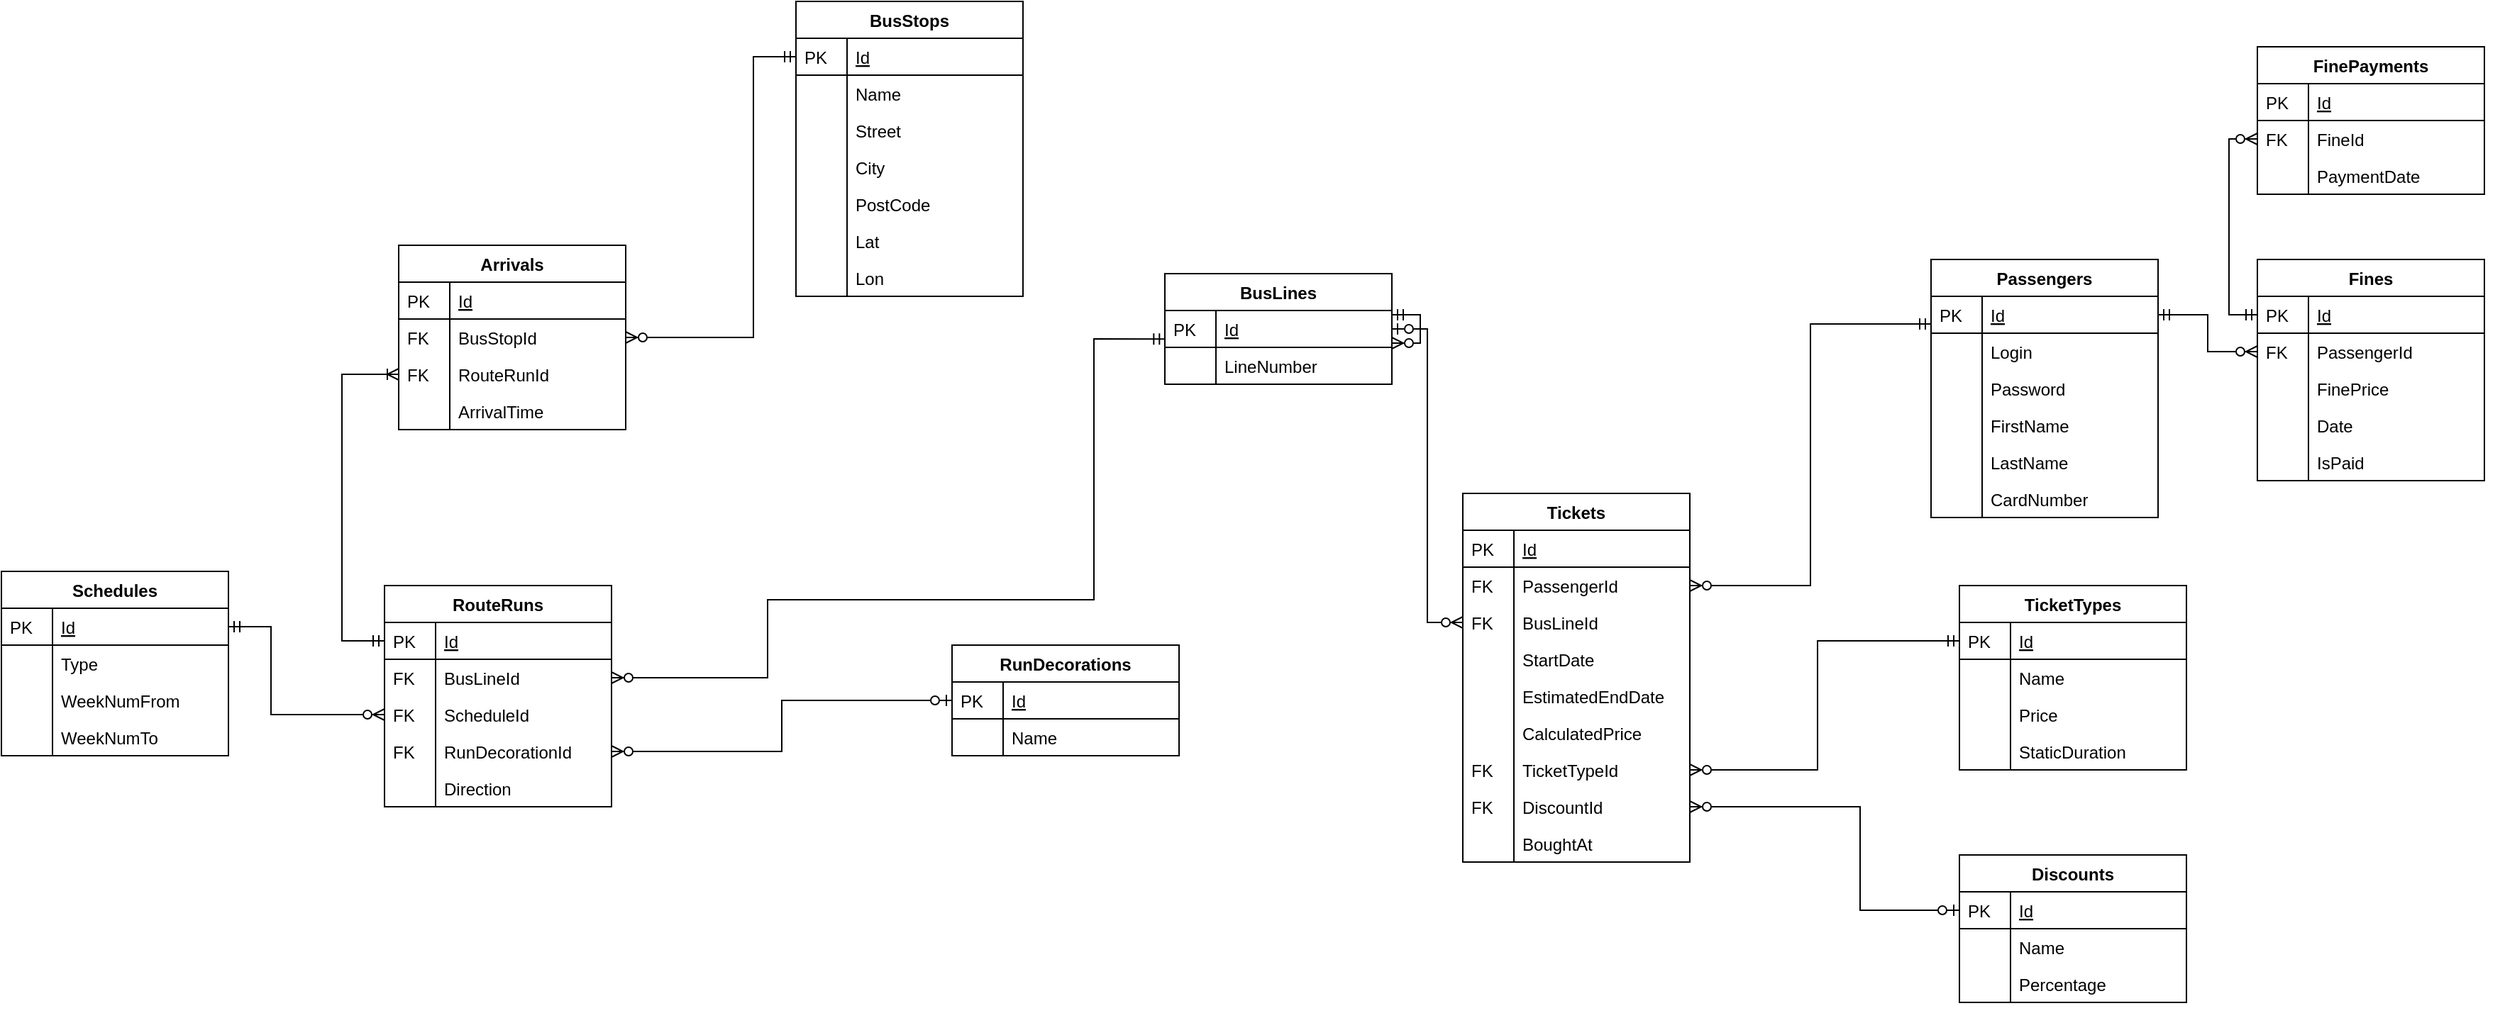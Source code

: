 <mxfile version="13.7.9" type="device"><diagram id="C5RBs43oDa-KdzZeNtuy" name="Page-1"><mxGraphModel dx="2403" dy="556" grid="1" gridSize="10" guides="1" tooltips="1" connect="1" arrows="1" fold="1" page="1" pageScale="1" pageWidth="827" pageHeight="1169" math="0" shadow="0"><root><mxCell id="WIyWlLk6GJQsqaUBKTNV-0"/><mxCell id="WIyWlLk6GJQsqaUBKTNV-1" parent="WIyWlLk6GJQsqaUBKTNV-0"/><mxCell id="3CT32Ncl_n5VlPy6D_CO-69" style="edgeStyle=orthogonalEdgeStyle;rounded=0;orthogonalLoop=1;jettySize=auto;html=1;entryX=1;entryY=0.5;entryDx=0;entryDy=0;endArrow=ERzeroToMany;endFill=1;startArrow=ERmandOne;startFill=0;exitX=0;exitY=0.25;exitDx=0;exitDy=0;" parent="WIyWlLk6GJQsqaUBKTNV-1" source="3CT32Ncl_n5VlPy6D_CO-26" target="3CT32Ncl_n5VlPy6D_CO-56" edge="1"><mxGeometry relative="1" as="geometry"><Array as="points"><mxPoint x="245" y="376"/><mxPoint x="245" y="560"/></Array></mxGeometry></mxCell><mxCell id="3CT32Ncl_n5VlPy6D_CO-26" value="Passengers" style="swimlane;fontStyle=1;childLayout=stackLayout;horizontal=1;startSize=26;horizontalStack=0;resizeParent=1;resizeLast=0;collapsible=1;marginBottom=0;rounded=0;shadow=0;strokeWidth=1;" parent="WIyWlLk6GJQsqaUBKTNV-1" vertex="1"><mxGeometry x="330" y="330" width="160" height="182" as="geometry"><mxRectangle x="260" y="80" width="160" height="26" as="alternateBounds"/></mxGeometry></mxCell><mxCell id="3CT32Ncl_n5VlPy6D_CO-27" value="Id" style="shape=partialRectangle;top=0;left=0;right=0;bottom=1;align=left;verticalAlign=top;fillColor=none;spacingLeft=40;spacingRight=4;overflow=hidden;rotatable=0;points=[[0,0.5],[1,0.5]];portConstraint=eastwest;dropTarget=0;rounded=0;shadow=0;strokeWidth=1;fontStyle=4" parent="3CT32Ncl_n5VlPy6D_CO-26" vertex="1"><mxGeometry y="26" width="160" height="26" as="geometry"/></mxCell><mxCell id="3CT32Ncl_n5VlPy6D_CO-28" value="PK" style="shape=partialRectangle;top=0;left=0;bottom=0;fillColor=none;align=left;verticalAlign=top;spacingLeft=4;spacingRight=4;overflow=hidden;rotatable=0;points=[];portConstraint=eastwest;part=1;" parent="3CT32Ncl_n5VlPy6D_CO-27" vertex="1" connectable="0"><mxGeometry width="36" height="26" as="geometry"/></mxCell><mxCell id="3CT32Ncl_n5VlPy6D_CO-231" value="Login" style="shape=partialRectangle;top=0;left=0;right=0;bottom=0;align=left;verticalAlign=top;fillColor=none;spacingLeft=40;spacingRight=4;overflow=hidden;rotatable=0;points=[[0,0.5],[1,0.5]];portConstraint=eastwest;dropTarget=0;rounded=0;shadow=0;strokeWidth=1;" parent="3CT32Ncl_n5VlPy6D_CO-26" vertex="1"><mxGeometry y="52" width="160" height="26" as="geometry"/></mxCell><mxCell id="3CT32Ncl_n5VlPy6D_CO-232" value="" style="shape=partialRectangle;top=0;left=0;bottom=0;fillColor=none;align=left;verticalAlign=top;spacingLeft=4;spacingRight=4;overflow=hidden;rotatable=0;points=[];portConstraint=eastwest;part=1;" parent="3CT32Ncl_n5VlPy6D_CO-231" vertex="1" connectable="0"><mxGeometry width="36" height="26" as="geometry"/></mxCell><mxCell id="3CT32Ncl_n5VlPy6D_CO-233" value="Password" style="shape=partialRectangle;top=0;left=0;right=0;bottom=0;align=left;verticalAlign=top;fillColor=none;spacingLeft=40;spacingRight=4;overflow=hidden;rotatable=0;points=[[0,0.5],[1,0.5]];portConstraint=eastwest;dropTarget=0;rounded=0;shadow=0;strokeWidth=1;" parent="3CT32Ncl_n5VlPy6D_CO-26" vertex="1"><mxGeometry y="78" width="160" height="26" as="geometry"/></mxCell><mxCell id="3CT32Ncl_n5VlPy6D_CO-234" value="" style="shape=partialRectangle;top=0;left=0;bottom=0;fillColor=none;align=left;verticalAlign=top;spacingLeft=4;spacingRight=4;overflow=hidden;rotatable=0;points=[];portConstraint=eastwest;part=1;" parent="3CT32Ncl_n5VlPy6D_CO-233" vertex="1" connectable="0"><mxGeometry width="36" height="26" as="geometry"/></mxCell><mxCell id="3CT32Ncl_n5VlPy6D_CO-31" value="FirstName" style="shape=partialRectangle;top=0;left=0;right=0;bottom=0;align=left;verticalAlign=top;fillColor=none;spacingLeft=40;spacingRight=4;overflow=hidden;rotatable=0;points=[[0,0.5],[1,0.5]];portConstraint=eastwest;dropTarget=0;rounded=0;shadow=0;strokeWidth=1;" parent="3CT32Ncl_n5VlPy6D_CO-26" vertex="1"><mxGeometry y="104" width="160" height="26" as="geometry"/></mxCell><mxCell id="3CT32Ncl_n5VlPy6D_CO-32" value="" style="shape=partialRectangle;top=0;left=0;bottom=0;fillColor=none;align=left;verticalAlign=top;spacingLeft=4;spacingRight=4;overflow=hidden;rotatable=0;points=[];portConstraint=eastwest;part=1;" parent="3CT32Ncl_n5VlPy6D_CO-31" vertex="1" connectable="0"><mxGeometry width="36" height="26" as="geometry"/></mxCell><mxCell id="3CT32Ncl_n5VlPy6D_CO-33" value="LastName" style="shape=partialRectangle;top=0;left=0;right=0;bottom=0;align=left;verticalAlign=top;fillColor=none;spacingLeft=40;spacingRight=4;overflow=hidden;rotatable=0;points=[[0,0.5],[1,0.5]];portConstraint=eastwest;dropTarget=0;rounded=0;shadow=0;strokeWidth=1;" parent="3CT32Ncl_n5VlPy6D_CO-26" vertex="1"><mxGeometry y="130" width="160" height="26" as="geometry"/></mxCell><mxCell id="3CT32Ncl_n5VlPy6D_CO-34" value="" style="shape=partialRectangle;top=0;left=0;bottom=0;fillColor=none;align=left;verticalAlign=top;spacingLeft=4;spacingRight=4;overflow=hidden;rotatable=0;points=[];portConstraint=eastwest;part=1;" parent="3CT32Ncl_n5VlPy6D_CO-33" vertex="1" connectable="0"><mxGeometry width="36" height="26" as="geometry"/></mxCell><mxCell id="3CT32Ncl_n5VlPy6D_CO-35" value="CardNumber" style="shape=partialRectangle;top=0;left=0;right=0;bottom=0;align=left;verticalAlign=top;fillColor=none;spacingLeft=40;spacingRight=4;overflow=hidden;rotatable=0;points=[[0,0.5],[1,0.5]];portConstraint=eastwest;dropTarget=0;rounded=0;shadow=0;strokeWidth=1;" parent="3CT32Ncl_n5VlPy6D_CO-26" vertex="1"><mxGeometry y="156" width="160" height="26" as="geometry"/></mxCell><mxCell id="3CT32Ncl_n5VlPy6D_CO-36" value="" style="shape=partialRectangle;top=0;left=0;bottom=0;fillColor=none;align=left;verticalAlign=top;spacingLeft=4;spacingRight=4;overflow=hidden;rotatable=0;points=[];portConstraint=eastwest;part=1;" parent="3CT32Ncl_n5VlPy6D_CO-35" vertex="1" connectable="0"><mxGeometry width="36" height="26" as="geometry"/></mxCell><mxCell id="3CT32Ncl_n5VlPy6D_CO-79" style="edgeStyle=orthogonalEdgeStyle;rounded=0;orthogonalLoop=1;jettySize=auto;html=1;entryX=0;entryY=0.5;entryDx=0;entryDy=0;endArrow=ERzeroToMany;endFill=1;startArrow=ERzeroToOne;startFill=1;" parent="WIyWlLk6GJQsqaUBKTNV-1" source="3CT32Ncl_n5VlPy6D_CO-71" target="3CT32Ncl_n5VlPy6D_CO-67" edge="1"><mxGeometry relative="1" as="geometry"/></mxCell><mxCell id="3CT32Ncl_n5VlPy6D_CO-70" value="BusLines" style="swimlane;fontStyle=1;childLayout=stackLayout;horizontal=1;startSize=26;horizontalStack=0;resizeParent=1;resizeLast=0;collapsible=1;marginBottom=0;rounded=0;shadow=0;strokeWidth=1;" parent="WIyWlLk6GJQsqaUBKTNV-1" vertex="1"><mxGeometry x="-210" y="340" width="160" height="78" as="geometry"><mxRectangle x="-210" y="340" width="160" height="26" as="alternateBounds"/></mxGeometry></mxCell><mxCell id="3CT32Ncl_n5VlPy6D_CO-71" value="Id" style="shape=partialRectangle;top=0;left=0;right=0;bottom=1;align=left;verticalAlign=top;fillColor=none;spacingLeft=40;spacingRight=4;overflow=hidden;rotatable=0;points=[[0,0.5],[1,0.5]];portConstraint=eastwest;dropTarget=0;rounded=0;shadow=0;strokeWidth=1;fontStyle=4" parent="3CT32Ncl_n5VlPy6D_CO-70" vertex="1"><mxGeometry y="26" width="160" height="26" as="geometry"/></mxCell><mxCell id="3CT32Ncl_n5VlPy6D_CO-72" value="PK" style="shape=partialRectangle;top=0;left=0;bottom=0;fillColor=none;align=left;verticalAlign=top;spacingLeft=4;spacingRight=4;overflow=hidden;rotatable=0;points=[];portConstraint=eastwest;part=1;" parent="3CT32Ncl_n5VlPy6D_CO-71" vertex="1" connectable="0"><mxGeometry width="36" height="26" as="geometry"/></mxCell><mxCell id="3CT32Ncl_n5VlPy6D_CO-73" value="LineNumber" style="shape=partialRectangle;top=0;left=0;right=0;bottom=0;align=left;verticalAlign=top;fillColor=none;spacingLeft=40;spacingRight=4;overflow=hidden;rotatable=0;points=[[0,0.5],[1,0.5]];portConstraint=eastwest;dropTarget=0;rounded=0;shadow=0;strokeWidth=1;" parent="3CT32Ncl_n5VlPy6D_CO-70" vertex="1"><mxGeometry y="52" width="160" height="26" as="geometry"/></mxCell><mxCell id="3CT32Ncl_n5VlPy6D_CO-74" value="" style="shape=partialRectangle;top=0;left=0;bottom=0;fillColor=none;align=left;verticalAlign=top;spacingLeft=4;spacingRight=4;overflow=hidden;rotatable=0;points=[];portConstraint=eastwest;part=1;" parent="3CT32Ncl_n5VlPy6D_CO-73" vertex="1" connectable="0"><mxGeometry width="36" height="26" as="geometry"/></mxCell><mxCell id="Iw0ufSX9jmeJvoSXbKND-46" style="edgeStyle=orthogonalEdgeStyle;rounded=0;orthogonalLoop=1;jettySize=auto;html=1;startArrow=ERmandOne;startFill=0;endArrow=ERzeroToMany;endFill=1;" edge="1" parent="3CT32Ncl_n5VlPy6D_CO-70" source="3CT32Ncl_n5VlPy6D_CO-71" target="3CT32Ncl_n5VlPy6D_CO-71"><mxGeometry relative="1" as="geometry"/></mxCell><mxCell id="3CT32Ncl_n5VlPy6D_CO-132" style="edgeStyle=orthogonalEdgeStyle;rounded=0;orthogonalLoop=1;jettySize=auto;html=1;startArrow=ERzeroToOne;startFill=1;endArrow=ERzeroToMany;endFill=1;exitX=0;exitY=0.5;exitDx=0;exitDy=0;entryX=1;entryY=0.5;entryDx=0;entryDy=0;" parent="WIyWlLk6GJQsqaUBKTNV-1" source="3CT32Ncl_n5VlPy6D_CO-126" target="3CT32Ncl_n5VlPy6D_CO-123" edge="1"><mxGeometry relative="1" as="geometry"><mxPoint x="230" y="621" as="targetPoint"/><Array as="points"><mxPoint x="280" y="789"/><mxPoint x="280" y="716"/></Array></mxGeometry></mxCell><mxCell id="3CT32Ncl_n5VlPy6D_CO-103" value="Fines" style="swimlane;fontStyle=1;childLayout=stackLayout;horizontal=1;startSize=26;horizontalStack=0;resizeParent=1;resizeLast=0;collapsible=1;marginBottom=0;rounded=0;shadow=0;strokeWidth=1;" parent="WIyWlLk6GJQsqaUBKTNV-1" vertex="1"><mxGeometry x="560" y="330" width="160" height="156" as="geometry"><mxRectangle x="260" y="80" width="160" height="26" as="alternateBounds"/></mxGeometry></mxCell><mxCell id="3CT32Ncl_n5VlPy6D_CO-104" value="Id" style="shape=partialRectangle;top=0;left=0;right=0;bottom=1;align=left;verticalAlign=top;fillColor=none;spacingLeft=40;spacingRight=4;overflow=hidden;rotatable=0;points=[[0,0.5],[1,0.5]];portConstraint=eastwest;dropTarget=0;rounded=0;shadow=0;strokeWidth=1;fontStyle=4" parent="3CT32Ncl_n5VlPy6D_CO-103" vertex="1"><mxGeometry y="26" width="160" height="26" as="geometry"/></mxCell><mxCell id="3CT32Ncl_n5VlPy6D_CO-105" value="PK" style="shape=partialRectangle;top=0;left=0;bottom=0;fillColor=none;align=left;verticalAlign=top;spacingLeft=4;spacingRight=4;overflow=hidden;rotatable=0;points=[];portConstraint=eastwest;part=1;" parent="3CT32Ncl_n5VlPy6D_CO-104" vertex="1" connectable="0"><mxGeometry width="36" height="26" as="geometry"/></mxCell><mxCell id="3CT32Ncl_n5VlPy6D_CO-106" value="PassengerId" style="shape=partialRectangle;top=0;left=0;right=0;bottom=0;align=left;verticalAlign=top;fillColor=none;spacingLeft=40;spacingRight=4;overflow=hidden;rotatable=0;points=[[0,0.5],[1,0.5]];portConstraint=eastwest;dropTarget=0;rounded=0;shadow=0;strokeWidth=1;" parent="3CT32Ncl_n5VlPy6D_CO-103" vertex="1"><mxGeometry y="52" width="160" height="26" as="geometry"/></mxCell><mxCell id="3CT32Ncl_n5VlPy6D_CO-107" value="FK" style="shape=partialRectangle;top=0;left=0;bottom=0;fillColor=none;align=left;verticalAlign=top;spacingLeft=4;spacingRight=4;overflow=hidden;rotatable=0;points=[];portConstraint=eastwest;part=1;" parent="3CT32Ncl_n5VlPy6D_CO-106" vertex="1" connectable="0"><mxGeometry width="36" height="26" as="geometry"/></mxCell><mxCell id="3CT32Ncl_n5VlPy6D_CO-110" value="FinePrice&#10;" style="shape=partialRectangle;top=0;left=0;right=0;bottom=0;align=left;verticalAlign=top;fillColor=none;spacingLeft=40;spacingRight=4;overflow=hidden;rotatable=0;points=[[0,0.5],[1,0.5]];portConstraint=eastwest;dropTarget=0;rounded=0;shadow=0;strokeWidth=1;" parent="3CT32Ncl_n5VlPy6D_CO-103" vertex="1"><mxGeometry y="78" width="160" height="26" as="geometry"/></mxCell><mxCell id="3CT32Ncl_n5VlPy6D_CO-111" value="" style="shape=partialRectangle;top=0;left=0;bottom=0;fillColor=none;align=left;verticalAlign=top;spacingLeft=4;spacingRight=4;overflow=hidden;rotatable=0;points=[];portConstraint=eastwest;part=1;" parent="3CT32Ncl_n5VlPy6D_CO-110" vertex="1" connectable="0"><mxGeometry width="36" height="26" as="geometry"/></mxCell><mxCell id="3CT32Ncl_n5VlPy6D_CO-108" value="Date" style="shape=partialRectangle;top=0;left=0;right=0;bottom=0;align=left;verticalAlign=top;fillColor=none;spacingLeft=40;spacingRight=4;overflow=hidden;rotatable=0;points=[[0,0.5],[1,0.5]];portConstraint=eastwest;dropTarget=0;rounded=0;shadow=0;strokeWidth=1;" parent="3CT32Ncl_n5VlPy6D_CO-103" vertex="1"><mxGeometry y="104" width="160" height="26" as="geometry"/></mxCell><mxCell id="3CT32Ncl_n5VlPy6D_CO-109" value="" style="shape=partialRectangle;top=0;left=0;bottom=0;fillColor=none;align=left;verticalAlign=top;spacingLeft=4;spacingRight=4;overflow=hidden;rotatable=0;points=[];portConstraint=eastwest;part=1;" parent="3CT32Ncl_n5VlPy6D_CO-108" vertex="1" connectable="0"><mxGeometry width="36" height="26" as="geometry"/></mxCell><mxCell id="TB6dyE48SzrQLEd71ZeH-1" value="IsPaid" style="shape=partialRectangle;top=0;left=0;right=0;bottom=0;align=left;verticalAlign=top;fillColor=none;spacingLeft=40;spacingRight=4;overflow=hidden;rotatable=0;points=[[0,0.5],[1,0.5]];portConstraint=eastwest;dropTarget=0;rounded=0;shadow=0;strokeWidth=1;" parent="3CT32Ncl_n5VlPy6D_CO-103" vertex="1"><mxGeometry y="130" width="160" height="26" as="geometry"/></mxCell><mxCell id="TB6dyE48SzrQLEd71ZeH-2" value="" style="shape=partialRectangle;top=0;left=0;bottom=0;fillColor=none;align=left;verticalAlign=top;spacingLeft=4;spacingRight=4;overflow=hidden;rotatable=0;points=[];portConstraint=eastwest;part=1;" parent="TB6dyE48SzrQLEd71ZeH-1" vertex="1" connectable="0"><mxGeometry width="36" height="26" as="geometry"/></mxCell><mxCell id="3CT32Ncl_n5VlPy6D_CO-133" style="edgeStyle=orthogonalEdgeStyle;rounded=0;orthogonalLoop=1;jettySize=auto;html=1;exitX=1;exitY=0.5;exitDx=0;exitDy=0;startArrow=ERmandOne;startFill=0;endArrow=ERzeroToMany;endFill=1;" parent="WIyWlLk6GJQsqaUBKTNV-1" source="3CT32Ncl_n5VlPy6D_CO-27" target="3CT32Ncl_n5VlPy6D_CO-106" edge="1"><mxGeometry relative="1" as="geometry"/></mxCell><mxCell id="3CT32Ncl_n5VlPy6D_CO-244" style="edgeStyle=orthogonalEdgeStyle;rounded=0;orthogonalLoop=1;jettySize=auto;html=1;entryX=1;entryY=0.5;entryDx=0;entryDy=0;startArrow=ERmandOne;startFill=0;endArrow=ERzeroToMany;endFill=1;exitX=0;exitY=0.5;exitDx=0;exitDy=0;" parent="WIyWlLk6GJQsqaUBKTNV-1" source="3CT32Ncl_n5VlPy6D_CO-236" target="3CT32Ncl_n5VlPy6D_CO-60" edge="1"><mxGeometry relative="1" as="geometry"><Array as="points"><mxPoint x="250" y="599"/><mxPoint x="250" y="690"/></Array><mxPoint x="340" y="595" as="sourcePoint"/></mxGeometry></mxCell><mxCell id="3CT32Ncl_n5VlPy6D_CO-271" style="edgeStyle=orthogonalEdgeStyle;rounded=0;orthogonalLoop=1;jettySize=auto;html=1;entryX=0;entryY=0.5;entryDx=0;entryDy=0;startArrow=ERmandOne;startFill=0;endArrow=ERzeroToMany;endFill=1;" parent="WIyWlLk6GJQsqaUBKTNV-1" source="3CT32Ncl_n5VlPy6D_CO-157" target="3CT32Ncl_n5VlPy6D_CO-265" edge="1"><mxGeometry relative="1" as="geometry"><Array as="points"><mxPoint x="-840" y="589"/><mxPoint x="-840" y="651"/></Array></mxGeometry></mxCell><mxCell id="3CT32Ncl_n5VlPy6D_CO-235" value="TicketTypes" style="swimlane;fontStyle=1;childLayout=stackLayout;horizontal=1;startSize=26;horizontalStack=0;resizeParent=1;resizeLast=0;collapsible=1;marginBottom=0;rounded=0;shadow=0;strokeWidth=1;" parent="WIyWlLk6GJQsqaUBKTNV-1" vertex="1"><mxGeometry x="350" y="560" width="160" height="130" as="geometry"><mxRectangle x="260" y="80" width="160" height="26" as="alternateBounds"/></mxGeometry></mxCell><mxCell id="3CT32Ncl_n5VlPy6D_CO-236" value="Id" style="shape=partialRectangle;top=0;left=0;right=0;bottom=1;align=left;verticalAlign=top;fillColor=none;spacingLeft=40;spacingRight=4;overflow=hidden;rotatable=0;points=[[0,0.5],[1,0.5]];portConstraint=eastwest;dropTarget=0;rounded=0;shadow=0;strokeWidth=1;fontStyle=4" parent="3CT32Ncl_n5VlPy6D_CO-235" vertex="1"><mxGeometry y="26" width="160" height="26" as="geometry"/></mxCell><mxCell id="3CT32Ncl_n5VlPy6D_CO-237" value="PK" style="shape=partialRectangle;top=0;left=0;bottom=0;fillColor=none;align=left;verticalAlign=top;spacingLeft=4;spacingRight=4;overflow=hidden;rotatable=0;points=[];portConstraint=eastwest;part=1;" parent="3CT32Ncl_n5VlPy6D_CO-236" vertex="1" connectable="0"><mxGeometry width="36" height="26" as="geometry"/></mxCell><mxCell id="3CT32Ncl_n5VlPy6D_CO-238" value="Name" style="shape=partialRectangle;top=0;left=0;right=0;bottom=0;align=left;verticalAlign=top;fillColor=none;spacingLeft=40;spacingRight=4;overflow=hidden;rotatable=0;points=[[0,0.5],[1,0.5]];portConstraint=eastwest;dropTarget=0;rounded=0;shadow=0;strokeWidth=1;" parent="3CT32Ncl_n5VlPy6D_CO-235" vertex="1"><mxGeometry y="52" width="160" height="26" as="geometry"/></mxCell><mxCell id="3CT32Ncl_n5VlPy6D_CO-239" value="" style="shape=partialRectangle;top=0;left=0;bottom=0;fillColor=none;align=left;verticalAlign=top;spacingLeft=4;spacingRight=4;overflow=hidden;rotatable=0;points=[];portConstraint=eastwest;part=1;" parent="3CT32Ncl_n5VlPy6D_CO-238" vertex="1" connectable="0"><mxGeometry width="36" height="26" as="geometry"/></mxCell><mxCell id="3CT32Ncl_n5VlPy6D_CO-240" value="Price" style="shape=partialRectangle;top=0;left=0;right=0;bottom=0;align=left;verticalAlign=top;fillColor=none;spacingLeft=40;spacingRight=4;overflow=hidden;rotatable=0;points=[[0,0.5],[1,0.5]];portConstraint=eastwest;dropTarget=0;rounded=0;shadow=0;strokeWidth=1;" parent="3CT32Ncl_n5VlPy6D_CO-235" vertex="1"><mxGeometry y="78" width="160" height="26" as="geometry"/></mxCell><mxCell id="3CT32Ncl_n5VlPy6D_CO-241" value="" style="shape=partialRectangle;top=0;left=0;bottom=0;fillColor=none;align=left;verticalAlign=top;spacingLeft=4;spacingRight=4;overflow=hidden;rotatable=0;points=[];portConstraint=eastwest;part=1;" parent="3CT32Ncl_n5VlPy6D_CO-240" vertex="1" connectable="0"><mxGeometry width="36" height="26" as="geometry"/></mxCell><mxCell id="rkx1pmX0wzw681qJfFV9-4" value="StaticDuration" style="shape=partialRectangle;top=0;left=0;right=0;bottom=0;align=left;verticalAlign=top;fillColor=none;spacingLeft=40;spacingRight=4;overflow=hidden;rotatable=0;points=[[0,0.5],[1,0.5]];portConstraint=eastwest;dropTarget=0;rounded=0;shadow=0;strokeWidth=1;" parent="3CT32Ncl_n5VlPy6D_CO-235" vertex="1"><mxGeometry y="104" width="160" height="26" as="geometry"/></mxCell><mxCell id="rkx1pmX0wzw681qJfFV9-5" value="" style="shape=partialRectangle;top=0;left=0;bottom=0;fillColor=none;align=left;verticalAlign=top;spacingLeft=4;spacingRight=4;overflow=hidden;rotatable=0;points=[];portConstraint=eastwest;part=1;" parent="rkx1pmX0wzw681qJfFV9-4" vertex="1" connectable="0"><mxGeometry width="36" height="26" as="geometry"/></mxCell><mxCell id="3CT32Ncl_n5VlPy6D_CO-141" value="BusStops" style="swimlane;fontStyle=1;childLayout=stackLayout;horizontal=1;startSize=26;horizontalStack=0;resizeParent=1;resizeLast=0;collapsible=1;marginBottom=0;rounded=0;shadow=0;strokeWidth=1;" parent="WIyWlLk6GJQsqaUBKTNV-1" vertex="1"><mxGeometry x="-470" y="148" width="160" height="208" as="geometry"><mxRectangle x="260" y="80" width="160" height="26" as="alternateBounds"/></mxGeometry></mxCell><mxCell id="3CT32Ncl_n5VlPy6D_CO-142" value="Id" style="shape=partialRectangle;top=0;left=0;right=0;bottom=1;align=left;verticalAlign=top;fillColor=none;spacingLeft=40;spacingRight=4;overflow=hidden;rotatable=0;points=[[0,0.5],[1,0.5]];portConstraint=eastwest;dropTarget=0;rounded=0;shadow=0;strokeWidth=1;fontStyle=4" parent="3CT32Ncl_n5VlPy6D_CO-141" vertex="1"><mxGeometry y="26" width="160" height="26" as="geometry"/></mxCell><mxCell id="3CT32Ncl_n5VlPy6D_CO-143" value="PK" style="shape=partialRectangle;top=0;left=0;bottom=0;fillColor=none;align=left;verticalAlign=top;spacingLeft=4;spacingRight=4;overflow=hidden;rotatable=0;points=[];portConstraint=eastwest;part=1;" parent="3CT32Ncl_n5VlPy6D_CO-142" vertex="1" connectable="0"><mxGeometry width="36" height="26" as="geometry"/></mxCell><mxCell id="3CT32Ncl_n5VlPy6D_CO-144" value="Name" style="shape=partialRectangle;top=0;left=0;right=0;bottom=0;align=left;verticalAlign=top;fillColor=none;spacingLeft=40;spacingRight=4;overflow=hidden;rotatable=0;points=[[0,0.5],[1,0.5]];portConstraint=eastwest;dropTarget=0;rounded=0;shadow=0;strokeWidth=1;" parent="3CT32Ncl_n5VlPy6D_CO-141" vertex="1"><mxGeometry y="52" width="160" height="26" as="geometry"/></mxCell><mxCell id="3CT32Ncl_n5VlPy6D_CO-145" value="" style="shape=partialRectangle;top=0;left=0;bottom=0;fillColor=none;align=left;verticalAlign=top;spacingLeft=4;spacingRight=4;overflow=hidden;rotatable=0;points=[];portConstraint=eastwest;part=1;" parent="3CT32Ncl_n5VlPy6D_CO-144" vertex="1" connectable="0"><mxGeometry width="36" height="26" as="geometry"/></mxCell><mxCell id="3CT32Ncl_n5VlPy6D_CO-229" value="Street" style="shape=partialRectangle;top=0;left=0;right=0;bottom=0;align=left;verticalAlign=top;fillColor=none;spacingLeft=40;spacingRight=4;overflow=hidden;rotatable=0;points=[[0,0.5],[1,0.5]];portConstraint=eastwest;dropTarget=0;rounded=0;shadow=0;strokeWidth=1;" parent="3CT32Ncl_n5VlPy6D_CO-141" vertex="1"><mxGeometry y="78" width="160" height="26" as="geometry"/></mxCell><mxCell id="3CT32Ncl_n5VlPy6D_CO-230" value="" style="shape=partialRectangle;top=0;left=0;bottom=0;fillColor=none;align=left;verticalAlign=top;spacingLeft=4;spacingRight=4;overflow=hidden;rotatable=0;points=[];portConstraint=eastwest;part=1;" parent="3CT32Ncl_n5VlPy6D_CO-229" vertex="1" connectable="0"><mxGeometry width="36" height="26" as="geometry"/></mxCell><mxCell id="3CT32Ncl_n5VlPy6D_CO-146" value="City" style="shape=partialRectangle;top=0;left=0;right=0;bottom=0;align=left;verticalAlign=top;fillColor=none;spacingLeft=40;spacingRight=4;overflow=hidden;rotatable=0;points=[[0,0.5],[1,0.5]];portConstraint=eastwest;dropTarget=0;rounded=0;shadow=0;strokeWidth=1;" parent="3CT32Ncl_n5VlPy6D_CO-141" vertex="1"><mxGeometry y="104" width="160" height="26" as="geometry"/></mxCell><mxCell id="3CT32Ncl_n5VlPy6D_CO-147" value="" style="shape=partialRectangle;top=0;left=0;bottom=0;fillColor=none;align=left;verticalAlign=top;spacingLeft=4;spacingRight=4;overflow=hidden;rotatable=0;points=[];portConstraint=eastwest;part=1;" parent="3CT32Ncl_n5VlPy6D_CO-146" vertex="1" connectable="0"><mxGeometry width="36" height="26" as="geometry"/></mxCell><mxCell id="3CT32Ncl_n5VlPy6D_CO-150" value="PostCode" style="shape=partialRectangle;top=0;left=0;right=0;bottom=0;align=left;verticalAlign=top;fillColor=none;spacingLeft=40;spacingRight=4;overflow=hidden;rotatable=0;points=[[0,0.5],[1,0.5]];portConstraint=eastwest;dropTarget=0;rounded=0;shadow=0;strokeWidth=1;" parent="3CT32Ncl_n5VlPy6D_CO-141" vertex="1"><mxGeometry y="130" width="160" height="26" as="geometry"/></mxCell><mxCell id="3CT32Ncl_n5VlPy6D_CO-151" value="" style="shape=partialRectangle;top=0;left=0;bottom=0;fillColor=none;align=left;verticalAlign=top;spacingLeft=4;spacingRight=4;overflow=hidden;rotatable=0;points=[];portConstraint=eastwest;part=1;" parent="3CT32Ncl_n5VlPy6D_CO-150" vertex="1" connectable="0"><mxGeometry width="36" height="26" as="geometry"/></mxCell><mxCell id="3CT32Ncl_n5VlPy6D_CO-152" value="Lat" style="shape=partialRectangle;top=0;left=0;right=0;bottom=0;align=left;verticalAlign=top;fillColor=none;spacingLeft=40;spacingRight=4;overflow=hidden;rotatable=0;points=[[0,0.5],[1,0.5]];portConstraint=eastwest;dropTarget=0;rounded=0;shadow=0;strokeWidth=1;" parent="3CT32Ncl_n5VlPy6D_CO-141" vertex="1"><mxGeometry y="156" width="160" height="26" as="geometry"/></mxCell><mxCell id="3CT32Ncl_n5VlPy6D_CO-153" value="" style="shape=partialRectangle;top=0;left=0;bottom=0;fillColor=none;align=left;verticalAlign=top;spacingLeft=4;spacingRight=4;overflow=hidden;rotatable=0;points=[];portConstraint=eastwest;part=1;" parent="3CT32Ncl_n5VlPy6D_CO-152" vertex="1" connectable="0"><mxGeometry width="36" height="26" as="geometry"/></mxCell><mxCell id="3CT32Ncl_n5VlPy6D_CO-154" value="Lon" style="shape=partialRectangle;top=0;left=0;right=0;bottom=0;align=left;verticalAlign=top;fillColor=none;spacingLeft=40;spacingRight=4;overflow=hidden;rotatable=0;points=[[0,0.5],[1,0.5]];portConstraint=eastwest;dropTarget=0;rounded=0;shadow=0;strokeWidth=1;" parent="3CT32Ncl_n5VlPy6D_CO-141" vertex="1"><mxGeometry y="182" width="160" height="26" as="geometry"/></mxCell><mxCell id="3CT32Ncl_n5VlPy6D_CO-155" value="" style="shape=partialRectangle;top=0;left=0;bottom=0;fillColor=none;align=left;verticalAlign=top;spacingLeft=4;spacingRight=4;overflow=hidden;rotatable=0;points=[];portConstraint=eastwest;part=1;" parent="3CT32Ncl_n5VlPy6D_CO-154" vertex="1" connectable="0"><mxGeometry width="36" height="26" as="geometry"/></mxCell><mxCell id="3CT32Ncl_n5VlPy6D_CO-125" value="Discounts" style="swimlane;fontStyle=1;childLayout=stackLayout;horizontal=1;startSize=26;horizontalStack=0;resizeParent=1;resizeLast=0;collapsible=1;marginBottom=0;rounded=0;shadow=0;strokeWidth=1;" parent="WIyWlLk6GJQsqaUBKTNV-1" vertex="1"><mxGeometry x="350" y="750" width="160" height="104" as="geometry"><mxRectangle x="260" y="80" width="160" height="26" as="alternateBounds"/></mxGeometry></mxCell><mxCell id="3CT32Ncl_n5VlPy6D_CO-126" value="Id" style="shape=partialRectangle;top=0;left=0;right=0;bottom=1;align=left;verticalAlign=top;fillColor=none;spacingLeft=40;spacingRight=4;overflow=hidden;rotatable=0;points=[[0,0.5],[1,0.5]];portConstraint=eastwest;dropTarget=0;rounded=0;shadow=0;strokeWidth=1;fontStyle=4" parent="3CT32Ncl_n5VlPy6D_CO-125" vertex="1"><mxGeometry y="26" width="160" height="26" as="geometry"/></mxCell><mxCell id="3CT32Ncl_n5VlPy6D_CO-127" value="PK" style="shape=partialRectangle;top=0;left=0;bottom=0;fillColor=none;align=left;verticalAlign=top;spacingLeft=4;spacingRight=4;overflow=hidden;rotatable=0;points=[];portConstraint=eastwest;part=1;" parent="3CT32Ncl_n5VlPy6D_CO-126" vertex="1" connectable="0"><mxGeometry width="36" height="26" as="geometry"/></mxCell><mxCell id="3CT32Ncl_n5VlPy6D_CO-128" value="Name" style="shape=partialRectangle;top=0;left=0;right=0;bottom=0;align=left;verticalAlign=top;fillColor=none;spacingLeft=40;spacingRight=4;overflow=hidden;rotatable=0;points=[[0,0.5],[1,0.5]];portConstraint=eastwest;dropTarget=0;rounded=0;shadow=0;strokeWidth=1;" parent="3CT32Ncl_n5VlPy6D_CO-125" vertex="1"><mxGeometry y="52" width="160" height="26" as="geometry"/></mxCell><mxCell id="3CT32Ncl_n5VlPy6D_CO-129" value="" style="shape=partialRectangle;top=0;left=0;bottom=0;fillColor=none;align=left;verticalAlign=top;spacingLeft=4;spacingRight=4;overflow=hidden;rotatable=0;points=[];portConstraint=eastwest;part=1;" parent="3CT32Ncl_n5VlPy6D_CO-128" vertex="1" connectable="0"><mxGeometry width="36" height="26" as="geometry"/></mxCell><mxCell id="3CT32Ncl_n5VlPy6D_CO-130" value="Percentage" style="shape=partialRectangle;top=0;left=0;right=0;bottom=0;align=left;verticalAlign=top;fillColor=none;spacingLeft=40;spacingRight=4;overflow=hidden;rotatable=0;points=[[0,0.5],[1,0.5]];portConstraint=eastwest;dropTarget=0;rounded=0;shadow=0;strokeWidth=1;" parent="3CT32Ncl_n5VlPy6D_CO-125" vertex="1"><mxGeometry y="78" width="160" height="26" as="geometry"/></mxCell><mxCell id="3CT32Ncl_n5VlPy6D_CO-131" value="" style="shape=partialRectangle;top=0;left=0;bottom=0;fillColor=none;align=left;verticalAlign=top;spacingLeft=4;spacingRight=4;overflow=hidden;rotatable=0;points=[];portConstraint=eastwest;part=1;" parent="3CT32Ncl_n5VlPy6D_CO-130" vertex="1" connectable="0"><mxGeometry width="36" height="26" as="geometry"/></mxCell><mxCell id="3CT32Ncl_n5VlPy6D_CO-258" value="RouteRuns" style="swimlane;fontStyle=1;childLayout=stackLayout;horizontal=1;startSize=26;horizontalStack=0;resizeParent=1;resizeLast=0;collapsible=1;marginBottom=0;rounded=0;shadow=0;strokeWidth=1;" parent="WIyWlLk6GJQsqaUBKTNV-1" vertex="1"><mxGeometry x="-760" y="560" width="160" height="156" as="geometry"><mxRectangle x="260" y="80" width="160" height="26" as="alternateBounds"/></mxGeometry></mxCell><mxCell id="3CT32Ncl_n5VlPy6D_CO-259" value="Id" style="shape=partialRectangle;top=0;left=0;right=0;bottom=1;align=left;verticalAlign=top;fillColor=none;spacingLeft=40;spacingRight=4;overflow=hidden;rotatable=0;points=[[0,0.5],[1,0.5]];portConstraint=eastwest;dropTarget=0;rounded=0;shadow=0;strokeWidth=1;fontStyle=4" parent="3CT32Ncl_n5VlPy6D_CO-258" vertex="1"><mxGeometry y="26" width="160" height="26" as="geometry"/></mxCell><mxCell id="3CT32Ncl_n5VlPy6D_CO-260" value="PK" style="shape=partialRectangle;top=0;left=0;bottom=0;fillColor=none;align=left;verticalAlign=top;spacingLeft=4;spacingRight=4;overflow=hidden;rotatable=0;points=[];portConstraint=eastwest;part=1;" parent="3CT32Ncl_n5VlPy6D_CO-259" vertex="1" connectable="0"><mxGeometry width="36" height="26" as="geometry"/></mxCell><mxCell id="3CT32Ncl_n5VlPy6D_CO-263" value="BusLineId" style="shape=partialRectangle;top=0;left=0;right=0;bottom=0;align=left;verticalAlign=top;fillColor=none;spacingLeft=40;spacingRight=4;overflow=hidden;rotatable=0;points=[[0,0.5],[1,0.5]];portConstraint=eastwest;dropTarget=0;rounded=0;shadow=0;strokeWidth=1;" parent="3CT32Ncl_n5VlPy6D_CO-258" vertex="1"><mxGeometry y="52" width="160" height="26" as="geometry"/></mxCell><mxCell id="3CT32Ncl_n5VlPy6D_CO-264" value="FK" style="shape=partialRectangle;top=0;left=0;bottom=0;fillColor=none;align=left;verticalAlign=top;spacingLeft=4;spacingRight=4;overflow=hidden;rotatable=0;points=[];portConstraint=eastwest;part=1;" parent="3CT32Ncl_n5VlPy6D_CO-263" vertex="1" connectable="0"><mxGeometry width="36" height="26" as="geometry"/></mxCell><mxCell id="3CT32Ncl_n5VlPy6D_CO-265" value="ScheduleId" style="shape=partialRectangle;top=0;left=0;right=0;bottom=0;align=left;verticalAlign=top;fillColor=none;spacingLeft=40;spacingRight=4;overflow=hidden;rotatable=0;points=[[0,0.5],[1,0.5]];portConstraint=eastwest;dropTarget=0;rounded=0;shadow=0;strokeWidth=1;" parent="3CT32Ncl_n5VlPy6D_CO-258" vertex="1"><mxGeometry y="78" width="160" height="26" as="geometry"/></mxCell><mxCell id="3CT32Ncl_n5VlPy6D_CO-266" value="FK" style="shape=partialRectangle;top=0;left=0;bottom=0;fillColor=none;align=left;verticalAlign=top;spacingLeft=4;spacingRight=4;overflow=hidden;rotatable=0;points=[];portConstraint=eastwest;part=1;" parent="3CT32Ncl_n5VlPy6D_CO-265" vertex="1" connectable="0"><mxGeometry width="36" height="26" as="geometry"/></mxCell><mxCell id="P6YReSgCxGrfEFdcJsgF-0" value="RunDecorationId" style="shape=partialRectangle;top=0;left=0;right=0;bottom=0;align=left;verticalAlign=top;fillColor=none;spacingLeft=40;spacingRight=4;overflow=hidden;rotatable=0;points=[[0,0.5],[1,0.5]];portConstraint=eastwest;dropTarget=0;rounded=0;shadow=0;strokeWidth=1;" parent="3CT32Ncl_n5VlPy6D_CO-258" vertex="1"><mxGeometry y="104" width="160" height="26" as="geometry"/></mxCell><mxCell id="P6YReSgCxGrfEFdcJsgF-1" value="FK" style="shape=partialRectangle;top=0;left=0;bottom=0;fillColor=none;align=left;verticalAlign=top;spacingLeft=4;spacingRight=4;overflow=hidden;rotatable=0;points=[];portConstraint=eastwest;part=1;" parent="P6YReSgCxGrfEFdcJsgF-0" vertex="1" connectable="0"><mxGeometry width="36" height="26" as="geometry"/></mxCell><mxCell id="Iw0ufSX9jmeJvoSXbKND-47" value="Direction" style="shape=partialRectangle;top=0;left=0;right=0;bottom=0;align=left;verticalAlign=top;fillColor=none;spacingLeft=40;spacingRight=4;overflow=hidden;rotatable=0;points=[[0,0.5],[1,0.5]];portConstraint=eastwest;dropTarget=0;rounded=0;shadow=0;strokeWidth=1;" vertex="1" parent="3CT32Ncl_n5VlPy6D_CO-258"><mxGeometry y="130" width="160" height="26" as="geometry"/></mxCell><mxCell id="Iw0ufSX9jmeJvoSXbKND-48" value="" style="shape=partialRectangle;top=0;left=0;bottom=0;fillColor=none;align=left;verticalAlign=top;spacingLeft=4;spacingRight=4;overflow=hidden;rotatable=0;points=[];portConstraint=eastwest;part=1;" vertex="1" connectable="0" parent="Iw0ufSX9jmeJvoSXbKND-47"><mxGeometry width="36" height="26" as="geometry"/></mxCell><mxCell id="3CT32Ncl_n5VlPy6D_CO-156" value="Schedules" style="swimlane;fontStyle=1;childLayout=stackLayout;horizontal=1;startSize=26;horizontalStack=0;resizeParent=1;resizeLast=0;collapsible=1;marginBottom=0;rounded=0;shadow=0;strokeWidth=1;" parent="WIyWlLk6GJQsqaUBKTNV-1" vertex="1"><mxGeometry x="-1030" y="550" width="160" height="130" as="geometry"><mxRectangle x="260" y="80" width="160" height="26" as="alternateBounds"/></mxGeometry></mxCell><mxCell id="3CT32Ncl_n5VlPy6D_CO-157" value="Id" style="shape=partialRectangle;top=0;left=0;right=0;bottom=1;align=left;verticalAlign=top;fillColor=none;spacingLeft=40;spacingRight=4;overflow=hidden;rotatable=0;points=[[0,0.5],[1,0.5]];portConstraint=eastwest;dropTarget=0;rounded=0;shadow=0;strokeWidth=1;fontStyle=4" parent="3CT32Ncl_n5VlPy6D_CO-156" vertex="1"><mxGeometry y="26" width="160" height="26" as="geometry"/></mxCell><mxCell id="3CT32Ncl_n5VlPy6D_CO-158" value="PK" style="shape=partialRectangle;top=0;left=0;bottom=0;fillColor=none;align=left;verticalAlign=top;spacingLeft=4;spacingRight=4;overflow=hidden;rotatable=0;points=[];portConstraint=eastwest;part=1;" parent="3CT32Ncl_n5VlPy6D_CO-157" vertex="1" connectable="0"><mxGeometry width="36" height="26" as="geometry"/></mxCell><mxCell id="3CT32Ncl_n5VlPy6D_CO-159" value="Type" style="shape=partialRectangle;top=0;left=0;right=0;bottom=0;align=left;verticalAlign=top;fillColor=none;spacingLeft=40;spacingRight=4;overflow=hidden;rotatable=0;points=[[0,0.5],[1,0.5]];portConstraint=eastwest;dropTarget=0;rounded=0;shadow=0;strokeWidth=1;" parent="3CT32Ncl_n5VlPy6D_CO-156" vertex="1"><mxGeometry y="52" width="160" height="26" as="geometry"/></mxCell><mxCell id="3CT32Ncl_n5VlPy6D_CO-160" value="" style="shape=partialRectangle;top=0;left=0;bottom=0;fillColor=none;align=left;verticalAlign=top;spacingLeft=4;spacingRight=4;overflow=hidden;rotatable=0;points=[];portConstraint=eastwest;part=1;" parent="3CT32Ncl_n5VlPy6D_CO-159" vertex="1" connectable="0"><mxGeometry width="36" height="26" as="geometry"/></mxCell><mxCell id="3gA8swNkuxU0QwmYmpCL-0" value="WeekNumFrom" style="shape=partialRectangle;top=0;left=0;right=0;bottom=0;align=left;verticalAlign=top;fillColor=none;spacingLeft=40;spacingRight=4;overflow=hidden;rotatable=0;points=[[0,0.5],[1,0.5]];portConstraint=eastwest;dropTarget=0;rounded=0;shadow=0;strokeWidth=1;" parent="3CT32Ncl_n5VlPy6D_CO-156" vertex="1"><mxGeometry y="78" width="160" height="26" as="geometry"/></mxCell><mxCell id="3gA8swNkuxU0QwmYmpCL-1" value="" style="shape=partialRectangle;top=0;left=0;bottom=0;fillColor=none;align=left;verticalAlign=top;spacingLeft=4;spacingRight=4;overflow=hidden;rotatable=0;points=[];portConstraint=eastwest;part=1;" parent="3gA8swNkuxU0QwmYmpCL-0" vertex="1" connectable="0"><mxGeometry width="36" height="26" as="geometry"/></mxCell><mxCell id="3gA8swNkuxU0QwmYmpCL-2" value="WeekNumTo" style="shape=partialRectangle;top=0;left=0;right=0;bottom=0;align=left;verticalAlign=top;fillColor=none;spacingLeft=40;spacingRight=4;overflow=hidden;rotatable=0;points=[[0,0.5],[1,0.5]];portConstraint=eastwest;dropTarget=0;rounded=0;shadow=0;strokeWidth=1;" parent="3CT32Ncl_n5VlPy6D_CO-156" vertex="1"><mxGeometry y="104" width="160" height="26" as="geometry"/></mxCell><mxCell id="3gA8swNkuxU0QwmYmpCL-3" value="" style="shape=partialRectangle;top=0;left=0;bottom=0;fillColor=none;align=left;verticalAlign=top;spacingLeft=4;spacingRight=4;overflow=hidden;rotatable=0;points=[];portConstraint=eastwest;part=1;" parent="3gA8swNkuxU0QwmYmpCL-2" vertex="1" connectable="0"><mxGeometry width="36" height="26" as="geometry"/></mxCell><mxCell id="8gHHm87iou31Eg3pPsPm-19" style="edgeStyle=orthogonalEdgeStyle;rounded=0;orthogonalLoop=1;jettySize=auto;html=1;entryX=0;entryY=0.5;entryDx=0;entryDy=0;startArrow=ERmandOne;startFill=0;endArrow=ERoneToMany;endFill=0;" parent="WIyWlLk6GJQsqaUBKTNV-1" source="3CT32Ncl_n5VlPy6D_CO-259" target="3CT32Ncl_n5VlPy6D_CO-165" edge="1"><mxGeometry relative="1" as="geometry"><Array as="points"><mxPoint x="-790" y="599"/><mxPoint x="-790" y="411"/></Array></mxGeometry></mxCell><mxCell id="8gHHm87iou31Eg3pPsPm-21" style="edgeStyle=orthogonalEdgeStyle;rounded=0;orthogonalLoop=1;jettySize=auto;html=1;entryX=1;entryY=0.5;entryDx=0;entryDy=0;startArrow=ERmandOne;startFill=0;endArrow=ERzeroToMany;endFill=1;" parent="WIyWlLk6GJQsqaUBKTNV-1" source="3CT32Ncl_n5VlPy6D_CO-142" target="3CT32Ncl_n5VlPy6D_CO-162" edge="1"><mxGeometry relative="1" as="geometry"><mxPoint x="-550" y="445.0" as="targetPoint"/><Array as="points"><mxPoint x="-500" y="187"/><mxPoint x="-500" y="385"/></Array></mxGeometry></mxCell><mxCell id="P6YReSgCxGrfEFdcJsgF-2" style="edgeStyle=orthogonalEdgeStyle;rounded=0;orthogonalLoop=1;jettySize=auto;html=1;endArrow=ERzeroToMany;endFill=1;startArrow=ERzeroToOne;startFill=1;" parent="WIyWlLk6GJQsqaUBKTNV-1" source="3CT32Ncl_n5VlPy6D_CO-89" target="P6YReSgCxGrfEFdcJsgF-0" edge="1"><mxGeometry relative="1" as="geometry"/></mxCell><mxCell id="3CT32Ncl_n5VlPy6D_CO-89" value="RunDecorations" style="swimlane;fontStyle=1;childLayout=stackLayout;horizontal=1;startSize=26;horizontalStack=0;resizeParent=1;resizeLast=0;collapsible=1;marginBottom=0;rounded=0;shadow=0;strokeWidth=1;" parent="WIyWlLk6GJQsqaUBKTNV-1" vertex="1"><mxGeometry x="-360" y="602" width="160" height="78" as="geometry"><mxRectangle x="-210" y="126" width="160" height="26" as="alternateBounds"/></mxGeometry></mxCell><mxCell id="3CT32Ncl_n5VlPy6D_CO-90" value="Id" style="shape=partialRectangle;top=0;left=0;right=0;bottom=1;align=left;verticalAlign=top;fillColor=none;spacingLeft=40;spacingRight=4;overflow=hidden;rotatable=0;points=[[0,0.5],[1,0.5]];portConstraint=eastwest;dropTarget=0;rounded=0;shadow=0;strokeWidth=1;fontStyle=4" parent="3CT32Ncl_n5VlPy6D_CO-89" vertex="1"><mxGeometry y="26" width="160" height="26" as="geometry"/></mxCell><mxCell id="3CT32Ncl_n5VlPy6D_CO-91" value="PK" style="shape=partialRectangle;top=0;left=0;bottom=0;fillColor=none;align=left;verticalAlign=top;spacingLeft=4;spacingRight=4;overflow=hidden;rotatable=0;points=[];portConstraint=eastwest;part=1;" parent="3CT32Ncl_n5VlPy6D_CO-90" vertex="1" connectable="0"><mxGeometry width="36" height="26" as="geometry"/></mxCell><mxCell id="3CT32Ncl_n5VlPy6D_CO-256" value="Name" style="shape=partialRectangle;top=0;left=0;right=0;bottom=0;align=left;verticalAlign=top;fillColor=none;spacingLeft=40;spacingRight=4;overflow=hidden;rotatable=0;points=[[0,0.5],[1,0.5]];portConstraint=eastwest;dropTarget=0;rounded=0;shadow=0;strokeWidth=1;" parent="3CT32Ncl_n5VlPy6D_CO-89" vertex="1"><mxGeometry y="52" width="160" height="26" as="geometry"/></mxCell><mxCell id="3CT32Ncl_n5VlPy6D_CO-257" value="" style="shape=partialRectangle;top=0;left=0;bottom=0;fillColor=none;align=left;verticalAlign=top;spacingLeft=4;spacingRight=4;overflow=hidden;rotatable=0;points=[];portConstraint=eastwest;part=1;" parent="3CT32Ncl_n5VlPy6D_CO-256" vertex="1" connectable="0"><mxGeometry width="36" height="26" as="geometry"/></mxCell><mxCell id="3CT32Ncl_n5VlPy6D_CO-53" value="Tickets" style="swimlane;fontStyle=1;childLayout=stackLayout;horizontal=1;startSize=26;horizontalStack=0;resizeParent=1;resizeLast=0;collapsible=1;marginBottom=0;rounded=0;shadow=0;strokeWidth=1;" parent="WIyWlLk6GJQsqaUBKTNV-1" vertex="1"><mxGeometry y="495" width="160" height="260" as="geometry"><mxRectangle x="260" y="80" width="160" height="26" as="alternateBounds"/></mxGeometry></mxCell><mxCell id="3CT32Ncl_n5VlPy6D_CO-54" value="Id" style="shape=partialRectangle;top=0;left=0;right=0;bottom=1;align=left;verticalAlign=top;fillColor=none;spacingLeft=40;spacingRight=4;overflow=hidden;rotatable=0;points=[[0,0.5],[1,0.5]];portConstraint=eastwest;dropTarget=0;rounded=0;shadow=0;strokeWidth=1;fontStyle=4" parent="3CT32Ncl_n5VlPy6D_CO-53" vertex="1"><mxGeometry y="26" width="160" height="26" as="geometry"/></mxCell><mxCell id="3CT32Ncl_n5VlPy6D_CO-55" value="PK" style="shape=partialRectangle;top=0;left=0;bottom=0;fillColor=none;align=left;verticalAlign=top;spacingLeft=4;spacingRight=4;overflow=hidden;rotatable=0;points=[];portConstraint=eastwest;part=1;" parent="3CT32Ncl_n5VlPy6D_CO-54" vertex="1" connectable="0"><mxGeometry width="36" height="26" as="geometry"/></mxCell><mxCell id="3CT32Ncl_n5VlPy6D_CO-56" value="PassengerId" style="shape=partialRectangle;top=0;left=0;right=0;bottom=0;align=left;verticalAlign=top;fillColor=none;spacingLeft=40;spacingRight=4;overflow=hidden;rotatable=0;points=[[0,0.5],[1,0.5]];portConstraint=eastwest;dropTarget=0;rounded=0;shadow=0;strokeWidth=1;" parent="3CT32Ncl_n5VlPy6D_CO-53" vertex="1"><mxGeometry y="52" width="160" height="26" as="geometry"/></mxCell><mxCell id="3CT32Ncl_n5VlPy6D_CO-57" value="FK" style="shape=partialRectangle;top=0;left=0;bottom=0;fillColor=none;align=left;verticalAlign=top;spacingLeft=4;spacingRight=4;overflow=hidden;rotatable=0;points=[];portConstraint=eastwest;part=1;" parent="3CT32Ncl_n5VlPy6D_CO-56" vertex="1" connectable="0"><mxGeometry width="36" height="26" as="geometry"/></mxCell><mxCell id="3CT32Ncl_n5VlPy6D_CO-67" value="BusLineId" style="shape=partialRectangle;top=0;left=0;right=0;bottom=0;align=left;verticalAlign=top;fillColor=none;spacingLeft=40;spacingRight=4;overflow=hidden;rotatable=0;points=[[0,0.5],[1,0.5]];portConstraint=eastwest;dropTarget=0;rounded=0;shadow=0;strokeWidth=1;" parent="3CT32Ncl_n5VlPy6D_CO-53" vertex="1"><mxGeometry y="78" width="160" height="26" as="geometry"/></mxCell><mxCell id="3CT32Ncl_n5VlPy6D_CO-68" value="FK" style="shape=partialRectangle;top=0;left=0;bottom=0;fillColor=none;align=left;verticalAlign=top;spacingLeft=4;spacingRight=4;overflow=hidden;rotatable=0;points=[];portConstraint=eastwest;part=1;" parent="3CT32Ncl_n5VlPy6D_CO-67" vertex="1" connectable="0"><mxGeometry width="36" height="26" as="geometry"/></mxCell><mxCell id="3CT32Ncl_n5VlPy6D_CO-58" value="StartDate" style="shape=partialRectangle;top=0;left=0;right=0;bottom=0;align=left;verticalAlign=top;fillColor=none;spacingLeft=40;spacingRight=4;overflow=hidden;rotatable=0;points=[[0,0.5],[1,0.5]];portConstraint=eastwest;dropTarget=0;rounded=0;shadow=0;strokeWidth=1;" parent="3CT32Ncl_n5VlPy6D_CO-53" vertex="1"><mxGeometry y="104" width="160" height="26" as="geometry"/></mxCell><mxCell id="3CT32Ncl_n5VlPy6D_CO-59" value="" style="shape=partialRectangle;top=0;left=0;bottom=0;fillColor=none;align=left;verticalAlign=top;spacingLeft=4;spacingRight=4;overflow=hidden;rotatable=0;points=[];portConstraint=eastwest;part=1;" parent="3CT32Ncl_n5VlPy6D_CO-58" vertex="1" connectable="0"><mxGeometry width="36" height="26" as="geometry"/></mxCell><mxCell id="3CT32Ncl_n5VlPy6D_CO-242" value="EstimatedEndDate" style="shape=partialRectangle;top=0;left=0;right=0;bottom=0;align=left;verticalAlign=top;fillColor=none;spacingLeft=40;spacingRight=4;overflow=hidden;rotatable=0;points=[[0,0.5],[1,0.5]];portConstraint=eastwest;dropTarget=0;rounded=0;shadow=0;strokeWidth=1;" parent="3CT32Ncl_n5VlPy6D_CO-53" vertex="1"><mxGeometry y="130" width="160" height="26" as="geometry"/></mxCell><mxCell id="3CT32Ncl_n5VlPy6D_CO-243" value="" style="shape=partialRectangle;top=0;left=0;bottom=0;fillColor=none;align=left;verticalAlign=top;spacingLeft=4;spacingRight=4;overflow=hidden;rotatable=0;points=[];portConstraint=eastwest;part=1;" parent="3CT32Ncl_n5VlPy6D_CO-242" vertex="1" connectable="0"><mxGeometry width="36" height="26" as="geometry"/></mxCell><mxCell id="3CT32Ncl_n5VlPy6D_CO-246" value="CalculatedPrice" style="shape=partialRectangle;top=0;left=0;right=0;bottom=0;align=left;verticalAlign=top;fillColor=none;spacingLeft=40;spacingRight=4;overflow=hidden;rotatable=0;points=[[0,0.5],[1,0.5]];portConstraint=eastwest;dropTarget=0;rounded=0;shadow=0;strokeWidth=1;" parent="3CT32Ncl_n5VlPy6D_CO-53" vertex="1"><mxGeometry y="156" width="160" height="26" as="geometry"/></mxCell><mxCell id="3CT32Ncl_n5VlPy6D_CO-247" value="" style="shape=partialRectangle;top=0;left=0;bottom=0;fillColor=none;align=left;verticalAlign=top;spacingLeft=4;spacingRight=4;overflow=hidden;rotatable=0;points=[];portConstraint=eastwest;part=1;" parent="3CT32Ncl_n5VlPy6D_CO-246" vertex="1" connectable="0"><mxGeometry width="36" height="26" as="geometry"/></mxCell><mxCell id="3CT32Ncl_n5VlPy6D_CO-60" value="TicketTypeId" style="shape=partialRectangle;top=0;left=0;right=0;bottom=0;align=left;verticalAlign=top;fillColor=none;spacingLeft=40;spacingRight=4;overflow=hidden;rotatable=0;points=[[0,0.5],[1,0.5]];portConstraint=eastwest;dropTarget=0;rounded=0;shadow=0;strokeWidth=1;" parent="3CT32Ncl_n5VlPy6D_CO-53" vertex="1"><mxGeometry y="182" width="160" height="26" as="geometry"/></mxCell><mxCell id="3CT32Ncl_n5VlPy6D_CO-61" value="FK" style="shape=partialRectangle;top=0;left=0;bottom=0;fillColor=none;align=left;verticalAlign=top;spacingLeft=4;spacingRight=4;overflow=hidden;rotatable=0;points=[];portConstraint=eastwest;part=1;" parent="3CT32Ncl_n5VlPy6D_CO-60" vertex="1" connectable="0"><mxGeometry width="36" height="26" as="geometry"/></mxCell><mxCell id="3CT32Ncl_n5VlPy6D_CO-123" value="DiscountId" style="shape=partialRectangle;top=0;left=0;right=0;bottom=0;align=left;verticalAlign=top;fillColor=none;spacingLeft=40;spacingRight=4;overflow=hidden;rotatable=0;points=[[0,0.5],[1,0.5]];portConstraint=eastwest;dropTarget=0;rounded=0;shadow=0;strokeWidth=1;" parent="3CT32Ncl_n5VlPy6D_CO-53" vertex="1"><mxGeometry y="208" width="160" height="26" as="geometry"/></mxCell><mxCell id="3CT32Ncl_n5VlPy6D_CO-124" value="FK" style="shape=partialRectangle;top=0;left=0;bottom=0;fillColor=none;align=left;verticalAlign=top;spacingLeft=4;spacingRight=4;overflow=hidden;rotatable=0;points=[];portConstraint=eastwest;part=1;" parent="3CT32Ncl_n5VlPy6D_CO-123" vertex="1" connectable="0"><mxGeometry width="36" height="26" as="geometry"/></mxCell><mxCell id="3CT32Ncl_n5VlPy6D_CO-63" value="BoughtAt" style="shape=partialRectangle;top=0;left=0;right=0;bottom=0;align=left;verticalAlign=top;fillColor=none;spacingLeft=40;spacingRight=4;overflow=hidden;rotatable=0;points=[[0,0.5],[1,0.5]];portConstraint=eastwest;dropTarget=0;rounded=0;shadow=0;strokeWidth=1;" parent="3CT32Ncl_n5VlPy6D_CO-53" vertex="1"><mxGeometry y="234" width="160" height="26" as="geometry"/></mxCell><mxCell id="3CT32Ncl_n5VlPy6D_CO-64" value="" style="shape=partialRectangle;top=0;left=0;bottom=0;fillColor=none;align=left;verticalAlign=top;spacingLeft=4;spacingRight=4;overflow=hidden;rotatable=0;points=[];portConstraint=eastwest;part=1;" parent="3CT32Ncl_n5VlPy6D_CO-63" vertex="1" connectable="0"><mxGeometry width="36" height="26" as="geometry"/></mxCell><mxCell id="Iw0ufSX9jmeJvoSXbKND-0" value="" style="rounded=0;whiteSpace=wrap;html=1;fillColor=none;strokeColor=none;" vertex="1" parent="WIyWlLk6GJQsqaUBKTNV-1"><mxGeometry x="720" y="370" width="10" height="10" as="geometry"/></mxCell><mxCell id="Iw0ufSX9jmeJvoSXbKND-1" value="" style="rounded=0;whiteSpace=wrap;html=1;fillColor=none;strokeColor=none;" vertex="1" parent="WIyWlLk6GJQsqaUBKTNV-1"><mxGeometry x="420" y="854" width="10" height="10" as="geometry"/></mxCell><mxCell id="Iw0ufSX9jmeJvoSXbKND-39" style="edgeStyle=orthogonalEdgeStyle;rounded=0;orthogonalLoop=1;jettySize=auto;html=1;entryX=0;entryY=0.5;entryDx=0;entryDy=0;startArrow=ERmandOne;startFill=0;endArrow=ERzeroToMany;endFill=1;" edge="1" parent="WIyWlLk6GJQsqaUBKTNV-1" source="3CT32Ncl_n5VlPy6D_CO-104" target="Iw0ufSX9jmeJvoSXbKND-28"><mxGeometry relative="1" as="geometry"/></mxCell><mxCell id="Iw0ufSX9jmeJvoSXbKND-25" value="FinePayments" style="swimlane;fontStyle=1;childLayout=stackLayout;horizontal=1;startSize=26;horizontalStack=0;resizeParent=1;resizeLast=0;collapsible=1;marginBottom=0;rounded=0;shadow=0;strokeWidth=1;" vertex="1" parent="WIyWlLk6GJQsqaUBKTNV-1"><mxGeometry x="560" y="180" width="160" height="104" as="geometry"><mxRectangle x="260" y="80" width="160" height="26" as="alternateBounds"/></mxGeometry></mxCell><mxCell id="Iw0ufSX9jmeJvoSXbKND-26" value="Id" style="shape=partialRectangle;top=0;left=0;right=0;bottom=1;align=left;verticalAlign=top;fillColor=none;spacingLeft=40;spacingRight=4;overflow=hidden;rotatable=0;points=[[0,0.5],[1,0.5]];portConstraint=eastwest;dropTarget=0;rounded=0;shadow=0;strokeWidth=1;fontStyle=4" vertex="1" parent="Iw0ufSX9jmeJvoSXbKND-25"><mxGeometry y="26" width="160" height="26" as="geometry"/></mxCell><mxCell id="Iw0ufSX9jmeJvoSXbKND-27" value="PK" style="shape=partialRectangle;top=0;left=0;bottom=0;fillColor=none;align=left;verticalAlign=top;spacingLeft=4;spacingRight=4;overflow=hidden;rotatable=0;points=[];portConstraint=eastwest;part=1;" vertex="1" connectable="0" parent="Iw0ufSX9jmeJvoSXbKND-26"><mxGeometry width="36" height="26" as="geometry"/></mxCell><mxCell id="Iw0ufSX9jmeJvoSXbKND-28" value="FineId" style="shape=partialRectangle;top=0;left=0;right=0;bottom=0;align=left;verticalAlign=top;fillColor=none;spacingLeft=40;spacingRight=4;overflow=hidden;rotatable=0;points=[[0,0.5],[1,0.5]];portConstraint=eastwest;dropTarget=0;rounded=0;shadow=0;strokeWidth=1;" vertex="1" parent="Iw0ufSX9jmeJvoSXbKND-25"><mxGeometry y="52" width="160" height="26" as="geometry"/></mxCell><mxCell id="Iw0ufSX9jmeJvoSXbKND-29" value="FK" style="shape=partialRectangle;top=0;left=0;bottom=0;fillColor=none;align=left;verticalAlign=top;spacingLeft=4;spacingRight=4;overflow=hidden;rotatable=0;points=[];portConstraint=eastwest;part=1;" vertex="1" connectable="0" parent="Iw0ufSX9jmeJvoSXbKND-28"><mxGeometry width="36" height="26" as="geometry"/></mxCell><mxCell id="Iw0ufSX9jmeJvoSXbKND-30" value="PaymentDate" style="shape=partialRectangle;top=0;left=0;right=0;bottom=0;align=left;verticalAlign=top;fillColor=none;spacingLeft=40;spacingRight=4;overflow=hidden;rotatable=0;points=[[0,0.5],[1,0.5]];portConstraint=eastwest;dropTarget=0;rounded=0;shadow=0;strokeWidth=1;" vertex="1" parent="Iw0ufSX9jmeJvoSXbKND-25"><mxGeometry y="78" width="160" height="26" as="geometry"/></mxCell><mxCell id="Iw0ufSX9jmeJvoSXbKND-31" value="" style="shape=partialRectangle;top=0;left=0;bottom=0;fillColor=none;align=left;verticalAlign=top;spacingLeft=4;spacingRight=4;overflow=hidden;rotatable=0;points=[];portConstraint=eastwest;part=1;" vertex="1" connectable="0" parent="Iw0ufSX9jmeJvoSXbKND-30"><mxGeometry width="36" height="26" as="geometry"/></mxCell><mxCell id="Iw0ufSX9jmeJvoSXbKND-45" style="edgeStyle=orthogonalEdgeStyle;rounded=0;orthogonalLoop=1;jettySize=auto;html=1;startArrow=ERmandOne;startFill=0;endArrow=ERzeroToMany;endFill=1;exitX=0.001;exitY=0.773;exitDx=0;exitDy=0;exitPerimeter=0;" edge="1" parent="WIyWlLk6GJQsqaUBKTNV-1" source="3CT32Ncl_n5VlPy6D_CO-71" target="3CT32Ncl_n5VlPy6D_CO-263"><mxGeometry relative="1" as="geometry"><mxPoint x="-211" y="380" as="sourcePoint"/><Array as="points"><mxPoint x="-211" y="386"/><mxPoint x="-260" y="386"/><mxPoint x="-260" y="570"/><mxPoint x="-490" y="570"/><mxPoint x="-490" y="625"/></Array></mxGeometry></mxCell><mxCell id="3CT32Ncl_n5VlPy6D_CO-136" value="Arrivals" style="swimlane;fontStyle=1;childLayout=stackLayout;horizontal=1;startSize=26;horizontalStack=0;resizeParent=1;resizeLast=0;collapsible=1;marginBottom=0;rounded=0;shadow=0;strokeWidth=1;" parent="WIyWlLk6GJQsqaUBKTNV-1" vertex="1"><mxGeometry x="-750" y="320" width="160" height="130" as="geometry"><mxRectangle x="260" y="80" width="160" height="26" as="alternateBounds"/></mxGeometry></mxCell><mxCell id="3CT32Ncl_n5VlPy6D_CO-137" value="Id" style="shape=partialRectangle;top=0;left=0;right=0;bottom=1;align=left;verticalAlign=top;fillColor=none;spacingLeft=40;spacingRight=4;overflow=hidden;rotatable=0;points=[[0,0.5],[1,0.5]];portConstraint=eastwest;dropTarget=0;rounded=0;shadow=0;strokeWidth=1;fontStyle=4" parent="3CT32Ncl_n5VlPy6D_CO-136" vertex="1"><mxGeometry y="26" width="160" height="26" as="geometry"/></mxCell><mxCell id="3CT32Ncl_n5VlPy6D_CO-138" value="PK" style="shape=partialRectangle;top=0;left=0;bottom=0;fillColor=none;align=left;verticalAlign=top;spacingLeft=4;spacingRight=4;overflow=hidden;rotatable=0;points=[];portConstraint=eastwest;part=1;" parent="3CT32Ncl_n5VlPy6D_CO-137" vertex="1" connectable="0"><mxGeometry width="36" height="26" as="geometry"/></mxCell><mxCell id="3CT32Ncl_n5VlPy6D_CO-162" value="BusStopId" style="shape=partialRectangle;top=0;left=0;right=0;bottom=0;align=left;verticalAlign=top;fillColor=none;spacingLeft=40;spacingRight=4;overflow=hidden;rotatable=0;points=[[0,0.5],[1,0.5]];portConstraint=eastwest;dropTarget=0;rounded=0;shadow=0;strokeWidth=1;" parent="3CT32Ncl_n5VlPy6D_CO-136" vertex="1"><mxGeometry y="52" width="160" height="26" as="geometry"/></mxCell><mxCell id="3CT32Ncl_n5VlPy6D_CO-163" value="FK" style="shape=partialRectangle;top=0;left=0;bottom=0;fillColor=none;align=left;verticalAlign=top;spacingLeft=4;spacingRight=4;overflow=hidden;rotatable=0;points=[];portConstraint=eastwest;part=1;" parent="3CT32Ncl_n5VlPy6D_CO-162" vertex="1" connectable="0"><mxGeometry width="36" height="26" as="geometry"/></mxCell><mxCell id="3CT32Ncl_n5VlPy6D_CO-165" value="RouteRunId" style="shape=partialRectangle;top=0;left=0;right=0;bottom=0;align=left;verticalAlign=top;fillColor=none;spacingLeft=40;spacingRight=4;overflow=hidden;rotatable=0;points=[[0,0.5],[1,0.5]];portConstraint=eastwest;dropTarget=0;rounded=0;shadow=0;strokeWidth=1;" parent="3CT32Ncl_n5VlPy6D_CO-136" vertex="1"><mxGeometry y="78" width="160" height="26" as="geometry"/></mxCell><mxCell id="3CT32Ncl_n5VlPy6D_CO-166" value="FK" style="shape=partialRectangle;top=0;left=0;bottom=0;fillColor=none;align=left;verticalAlign=top;spacingLeft=4;spacingRight=4;overflow=hidden;rotatable=0;points=[];portConstraint=eastwest;part=1;" parent="3CT32Ncl_n5VlPy6D_CO-165" vertex="1" connectable="0"><mxGeometry width="36" height="26" as="geometry"/></mxCell><mxCell id="3CT32Ncl_n5VlPy6D_CO-168" value="ArrivalTime" style="shape=partialRectangle;top=0;left=0;right=0;bottom=0;align=left;verticalAlign=top;fillColor=none;spacingLeft=40;spacingRight=4;overflow=hidden;rotatable=0;points=[[0,0.5],[1,0.5]];portConstraint=eastwest;dropTarget=0;rounded=0;shadow=0;strokeWidth=1;" parent="3CT32Ncl_n5VlPy6D_CO-136" vertex="1"><mxGeometry y="104" width="160" height="26" as="geometry"/></mxCell><mxCell id="3CT32Ncl_n5VlPy6D_CO-169" value="" style="shape=partialRectangle;top=0;left=0;bottom=0;fillColor=none;align=left;verticalAlign=top;spacingLeft=4;spacingRight=4;overflow=hidden;rotatable=0;points=[];portConstraint=eastwest;part=1;" parent="3CT32Ncl_n5VlPy6D_CO-168" vertex="1" connectable="0"><mxGeometry width="36" height="26" as="geometry"/></mxCell></root></mxGraphModel></diagram></mxfile>